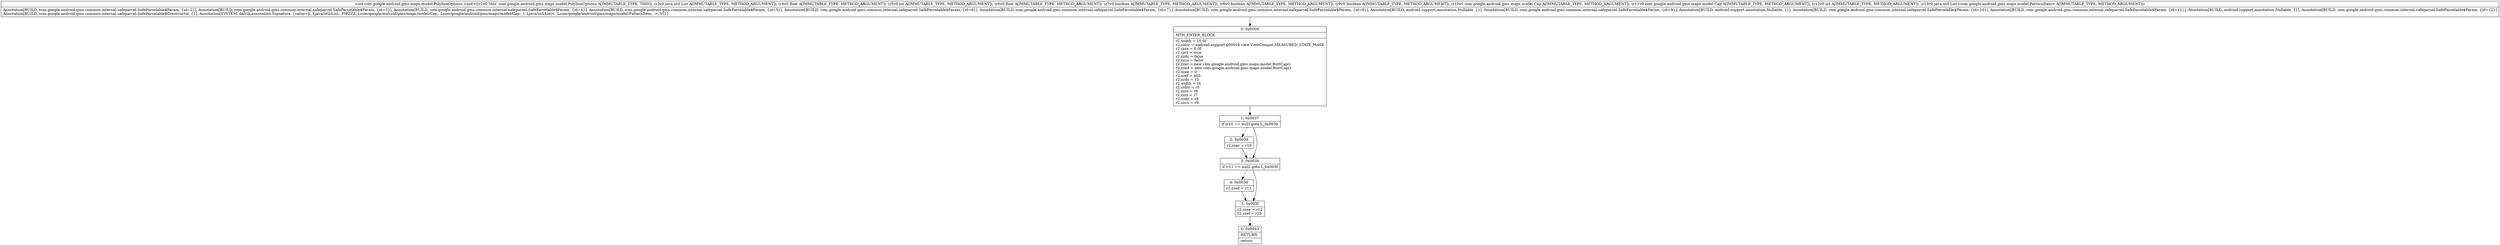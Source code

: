 digraph "CFG forcom.google.android.gms.maps.model.PolylineOptions.\<init\>(Ljava\/util\/List;FIFZZZLcom\/google\/android\/gms\/maps\/model\/Cap;Lcom\/google\/android\/gms\/maps\/model\/Cap;ILjava\/util\/List;)V" {
Node_0 [shape=record,label="{0\:\ 0x0000|MTH_ENTER_BLOCK\l|r2.width = 10.0f\lr2.color = android.support.p000v4.view.ViewCompat.MEASURED_STATE_MASK\lr2.zzcs = 0.0f\lr2.zzct = true\lr2.zzdz = false\lr2.zzcu = false\lr2.zzec = new com.google.android.gms.maps.model.ButtCap()\lr2.zzed = new com.google.android.gms.maps.model.ButtCap()\lr2.zzee = 0\lr2.zzef = null\lr2.zzdx = r3\lr2.width = r4\lr2.color = r5\lr2.zzcs = r6\lr2.zzct = r7\lr2.zzdz = r8\lr2.zzcu = r9\l}"];
Node_1 [shape=record,label="{1\:\ 0x0037|if (r10 == null) goto L_0x003b\l}"];
Node_2 [shape=record,label="{2\:\ 0x0039|r2.zzec = r10\l}"];
Node_3 [shape=record,label="{3\:\ 0x003b|if (r11 == null) goto L_0x003f\l}"];
Node_4 [shape=record,label="{4\:\ 0x003d|r2.zzed = r11\l}"];
Node_5 [shape=record,label="{5\:\ 0x003f|r2.zzee = r12\lr2.zzef = r13\l}"];
Node_6 [shape=record,label="{6\:\ 0x0043|RETURN\l|return\l}"];
MethodNode[shape=record,label="{void com.google.android.gms.maps.model.PolylineOptions.\<init\>((r2v0 'this' com.google.android.gms.maps.model.PolylineOptions A[IMMUTABLE_TYPE, THIS]), (r3v0 java.util.List A[IMMUTABLE_TYPE, METHOD_ARGUMENT]), (r4v0 float A[IMMUTABLE_TYPE, METHOD_ARGUMENT]), (r5v0 int A[IMMUTABLE_TYPE, METHOD_ARGUMENT]), (r6v0 float A[IMMUTABLE_TYPE, METHOD_ARGUMENT]), (r7v0 boolean A[IMMUTABLE_TYPE, METHOD_ARGUMENT]), (r8v0 boolean A[IMMUTABLE_TYPE, METHOD_ARGUMENT]), (r9v0 boolean A[IMMUTABLE_TYPE, METHOD_ARGUMENT]), (r10v0 com.google.android.gms.maps.model.Cap A[IMMUTABLE_TYPE, METHOD_ARGUMENT]), (r11v0 com.google.android.gms.maps.model.Cap A[IMMUTABLE_TYPE, METHOD_ARGUMENT]), (r12v0 int A[IMMUTABLE_TYPE, METHOD_ARGUMENT]), (r13v0 java.util.List\<com.google.android.gms.maps.model.PatternItem\> A[IMMUTABLE_TYPE, METHOD_ARGUMENT]))  | Annotation[BUILD, com.google.android.gms.common.internal.safeparcel.SafeParcelable$Param, \{id=2\}], Annotation[BUILD, com.google.android.gms.common.internal.safeparcel.SafeParcelable$Param, \{id=3\}], Annotation[BUILD, com.google.android.gms.common.internal.safeparcel.SafeParcelable$Param, \{id=4\}], Annotation[BUILD, com.google.android.gms.common.internal.safeparcel.SafeParcelable$Param, \{id=5\}], Annotation[BUILD, com.google.android.gms.common.internal.safeparcel.SafeParcelable$Param, \{id=6\}], Annotation[BUILD, com.google.android.gms.common.internal.safeparcel.SafeParcelable$Param, \{id=7\}], Annotation[BUILD, com.google.android.gms.common.internal.safeparcel.SafeParcelable$Param, \{id=8\}], Annotation[BUILD, android.support.annotation.Nullable, \{\}], Annotation[BUILD, com.google.android.gms.common.internal.safeparcel.SafeParcelable$Param, \{id=9\}], Annotation[BUILD, android.support.annotation.Nullable, \{\}], Annotation[BUILD, com.google.android.gms.common.internal.safeparcel.SafeParcelable$Param, \{id=10\}], Annotation[BUILD, com.google.android.gms.common.internal.safeparcel.SafeParcelable$Param, \{id=11\}], Annotation[BUILD, android.support.annotation.Nullable, \{\}], Annotation[BUILD, com.google.android.gms.common.internal.safeparcel.SafeParcelable$Param, \{id=12\}]\lAnnotation[BUILD, com.google.android.gms.common.internal.safeparcel.SafeParcelable$Constructor, \{\}], Annotation[SYSTEM, dalvik.annotation.Signature, \{value=[(, Ljava\/util\/List;, FIFZZZ, Lcom\/google\/android\/gms\/maps\/model\/Cap;, Lcom\/google\/android\/gms\/maps\/model\/Cap;, I, Ljava\/util\/List\<, Lcom\/google\/android\/gms\/maps\/model\/PatternItem;, \>;)V]\}]\l}"];
MethodNode -> Node_0;
Node_0 -> Node_1;
Node_1 -> Node_2[style=dashed];
Node_1 -> Node_3;
Node_2 -> Node_3;
Node_3 -> Node_4[style=dashed];
Node_3 -> Node_5;
Node_4 -> Node_5;
Node_5 -> Node_6;
}

